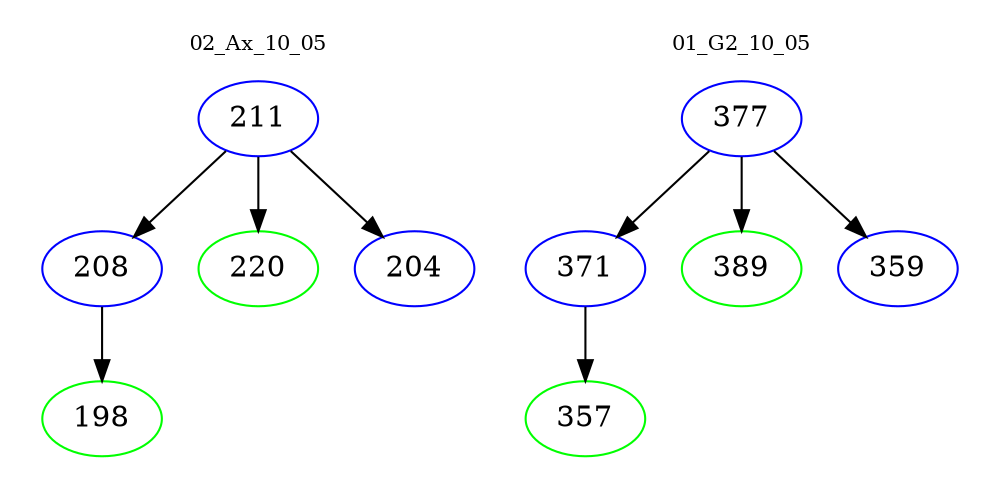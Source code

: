 digraph{
subgraph cluster_0 {
color = white
label = "02_Ax_10_05";
fontsize=10;
T0_211 [label="211", color="blue"]
T0_211 -> T0_208 [color="black"]
T0_208 [label="208", color="blue"]
T0_208 -> T0_198 [color="black"]
T0_198 [label="198", color="green"]
T0_211 -> T0_220 [color="black"]
T0_220 [label="220", color="green"]
T0_211 -> T0_204 [color="black"]
T0_204 [label="204", color="blue"]
}
subgraph cluster_1 {
color = white
label = "01_G2_10_05";
fontsize=10;
T1_377 [label="377", color="blue"]
T1_377 -> T1_371 [color="black"]
T1_371 [label="371", color="blue"]
T1_371 -> T1_357 [color="black"]
T1_357 [label="357", color="green"]
T1_377 -> T1_389 [color="black"]
T1_389 [label="389", color="green"]
T1_377 -> T1_359 [color="black"]
T1_359 [label="359", color="blue"]
}
}
